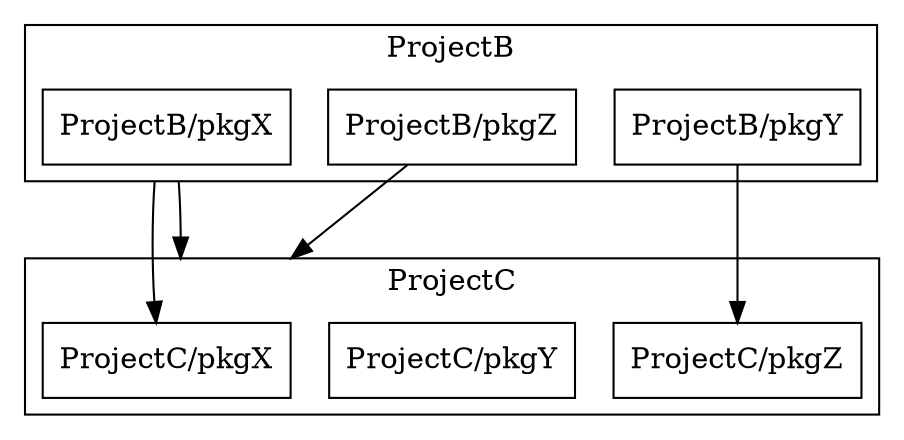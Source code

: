 digraph {
	node [shape=box];
	compound=true;
	edge [minlen=2];
	2062426895 [label="ProjectB/pkgX"];
	2045649276 [label="ProjectB/pkgY"];
	2095982133 [label="ProjectB/pkgZ"];
	990902230 [label="ProjectC/pkgX"];
	1007679849 [label="ProjectC/pkgY"];
	957346992 [label="ProjectC/pkgZ"];
	subgraph cluster_0 {
		label = "ProjectB";
		2062426895 2045649276 2095982133;
	}
	subgraph cluster_1 {
		label = "ProjectC";
		990902230 1007679849 957346992;
	}
	2045649276 -> 957346992;
	2095982133 -> 990902230 [lhead=cluster_1];
	2062426895 -> 990902230 [ltail=cluster_0];
	2062426895 -> 990902230 [ltail=cluster_0 lhead=cluster_1];
}

